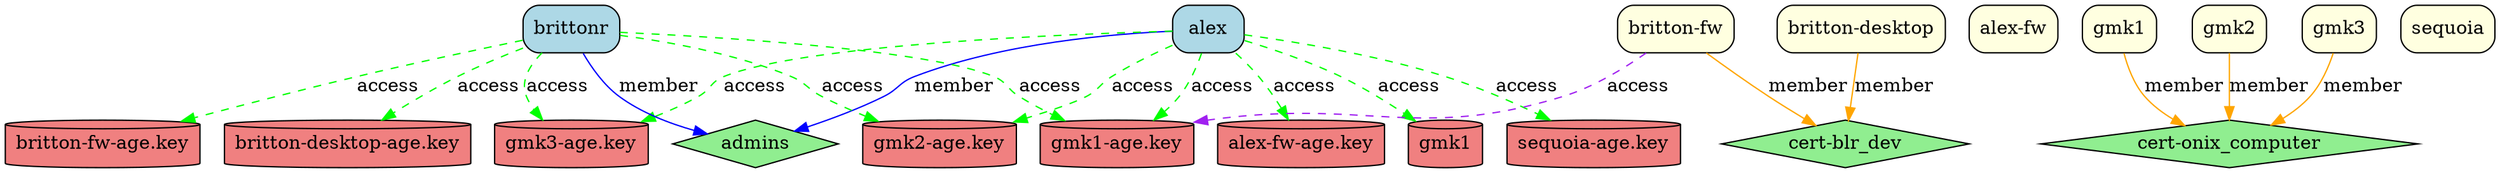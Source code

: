 digraph SOPS_Hierarchy {
  rankdir=TB;
  node [shape=box, style=rounded];

  // Users
  "user_alex" [label="alex", style="rounded,filled", fillcolor="lightblue"];
  "user_brittonr" [label="brittonr", style="rounded,filled", fillcolor="lightblue"];

  // Machines
  "machine_alex-fw" [label="alex-fw", style="rounded,filled", fillcolor="lightyellow"];
  "machine_britton-desktop" [label="britton-desktop", style="rounded,filled", fillcolor="lightyellow"];
  "machine_britton-fw" [label="britton-fw", style="rounded,filled", fillcolor="lightyellow"];
  "machine_gmk1" [label="gmk1", style="rounded,filled", fillcolor="lightyellow"];
  "machine_gmk2" [label="gmk2", style="rounded,filled", fillcolor="lightyellow"];
  "machine_gmk3" [label="gmk3", style="rounded,filled", fillcolor="lightyellow"];
  "machine_sequoia" [label="sequoia", style="rounded,filled", fillcolor="lightyellow"];

  // Groups
  "group_admins" [label="admins", shape="diamond", style="filled", fillcolor="lightgreen"];
  "group_cert-blr_dev" [label="cert-blr_dev", shape="diamond", style="filled", fillcolor="lightgreen"];
  "group_cert-onix_computer" [label="cert-onix_computer", shape="diamond", style="filled", fillcolor="lightgreen"];

  // Secrets
  "secret_alex-fw-age.key" [label="alex-fw-age.key", shape="cylinder", style="filled", fillcolor="lightcoral"];
  "secret_britton-desktop-age.key" [label="britton-desktop-age.key", shape="cylinder", style="filled", fillcolor="lightcoral"];
  "secret_britton-fw-age.key" [label="britton-fw-age.key", shape="cylinder", style="filled", fillcolor="lightcoral"];
  "secret_gmk1" [label="gmk1", shape="cylinder", style="filled", fillcolor="lightcoral"];
  "secret_gmk1-age.key" [label="gmk1-age.key", shape="cylinder", style="filled", fillcolor="lightcoral"];
  "secret_gmk2-age.key" [label="gmk2-age.key", shape="cylinder", style="filled", fillcolor="lightcoral"];
  "secret_gmk3-age.key" [label="gmk3-age.key", shape="cylinder", style="filled", fillcolor="lightcoral"];
  "secret_sequoia-age.key" [label="sequoia-age.key", shape="cylinder", style="filled", fillcolor="lightcoral"];

  // Group memberships
  "machine_britton-fw" -> "group_cert-blr_dev" [label="member", color="orange"];
  "machine_britton-desktop" -> "group_cert-blr_dev" [label="member", color="orange"];
  "user_alex" -> "group_admins" [label="member", color="blue"];
  "user_brittonr" -> "group_admins" [label="member", color="blue"];
  "machine_gmk2" -> "group_cert-onix_computer" [label="member", color="orange"];
  "machine_gmk1" -> "group_cert-onix_computer" [label="member", color="orange"];
  "machine_gmk3" -> "group_cert-onix_computer" [label="member", color="orange"];

  // Secret access
  "user_brittonr" -> "secret_britton-fw-age.key" [label="access", color="green", style="dashed"];
  "user_alex" -> "secret_gmk3-age.key" [label="access", color="green", style="dashed"];
  "user_brittonr" -> "secret_gmk3-age.key" [label="access", color="green", style="dashed"];
  "user_alex" -> "secret_gmk1-age.key" [label="access", color="green", style="dashed"];
  "user_brittonr" -> "secret_gmk1-age.key" [label="access", color="green", style="dashed"];
  "machine_britton-fw" -> "secret_gmk1-age.key" [label="access", color="purple", style="dashed"];
  "user_alex" -> "secret_gmk1" [label="access", color="green", style="dashed"];
  "user_alex" -> "secret_sequoia-age.key" [label="access", color="green", style="dashed"];
  "user_alex" -> "secret_alex-fw-age.key" [label="access", color="green", style="dashed"];
  "user_alex" -> "secret_gmk2-age.key" [label="access", color="green", style="dashed"];
  "user_brittonr" -> "secret_gmk2-age.key" [label="access", color="green", style="dashed"];
  "user_brittonr" -> "secret_britton-desktop-age.key" [label="access", color="green", style="dashed"];
}
